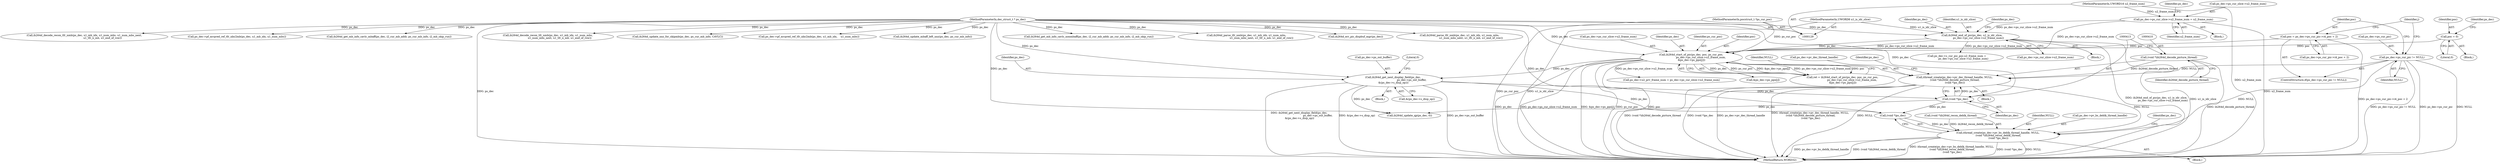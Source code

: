 digraph "0_Android_4a524d3a8ae9aa20c36430008e6bd429443f8f1d_1@API" {
"1000404" [label="(Call,ithread_create(ps_dec->pv_dec_thread_handle, NULL,\n (void *)ih264d_decode_picture_thread,\n (void *)ps_dec))"];
"1000276" [label="(Call,ps_dec->ps_cur_pic != NULL)"];
"1000409" [label="(Call,(void *)ih264d_decode_picture_thread)"];
"1000412" [label="(Call,(void *)ps_dec)"];
"1000357" [label="(Call,ih264d_get_next_display_field(ps_dec,\n                                              ps_dec->ps_out_buffer,\n &(ps_dec->s_disp_op)))"];
"1000318" [label="(Call,ih264d_start_of_pic(ps_dec, poc, ps_cur_poc,\n                        ps_dec->ps_cur_slice->u2_frame_num,\n &ps_dec->ps_pps[j]))"];
"1000227" [label="(Call,ih264d_end_of_pic(ps_dec, u1_is_idr_slice,\n                ps_dec->ps_cur_slice->u2_frame_num))"];
"1000130" [label="(MethodParameterIn,dec_struct_t * ps_dec)"];
"1000132" [label="(MethodParameterIn,UWORD8 u1_is_idr_slice)"];
"1000214" [label="(Call,ps_dec->ps_cur_slice->u2_frame_num = u2_frame_num)"];
"1000133" [label="(MethodParameterIn,UWORD16 u2_frame_num)"];
"1000250" [label="(Call,poc = 0)"];
"1000281" [label="(Call,poc = ps_dec->ps_cur_pic->i4_poc + 2)"];
"1000134" [label="(MethodParameterIn,pocstruct_t *ps_cur_poc)"];
"1000448" [label="(Call,ithread_create(ps_dec->pv_bs_deblk_thread_handle, NULL,\n (void *)ih264d_recon_deblk_thread,\n (void *)ps_dec))"];
"1000414" [label="(Identifier,ps_dec)"];
"1000226" [label="(Block,)"];
"1000251" [label="(Identifier,poc)"];
"1000409" [label="(Call,(void *)ih264d_decode_picture_thread)"];
"1000276" [label="(Call,ps_dec->ps_cur_pic != NULL)"];
"1000256" [label="(Identifier,ps_dec)"];
"1000358" [label="(Identifier,ps_dec)"];
"1000362" [label="(Call,&(ps_dec->s_disp_op))"];
"1000214" [label="(Call,ps_dec->ps_cur_slice->u2_frame_num = u2_frame_num)"];
"1000277" [label="(Call,ps_dec->ps_cur_pic)"];
"1000230" [label="(Call,ps_dec->ps_cur_slice->u2_frame_num)"];
"1000442" [label="(Block,)"];
"1000403" [label="(Block,)"];
"1000412" [label="(Call,(void *)ps_dec)"];
"1000461" [label="(Identifier,ps_dec)"];
"1000357" [label="(Call,ih264d_get_next_display_field(ps_dec,\n                                              ps_dec->ps_out_buffer,\n &(ps_dec->s_disp_op)))"];
"1000991" [label="(Call,ih264d_get_mb_info_cavlc_nonmbaff(ps_dec, i2_cur_mb_addr, ps_cur_mb_info, i2_mb_skip_run))"];
"1000220" [label="(Identifier,u2_frame_num)"];
"1000224" [label="(Identifier,ps_dec)"];
"1000356" [label="(Block,)"];
"1000322" [label="(Call,ps_dec->ps_cur_slice->u2_frame_num)"];
"1000887" [label="(Call,ih264d_update_qp(ps_dec, 0))"];
"1000456" [label="(Call,(void *)ps_dec)"];
"1000408" [label="(Identifier,NULL)"];
"1000327" [label="(Call,&ps_dec->ps_pps[j])"];
"1000453" [label="(Call,(void *)ih264d_recon_deblk_thread)"];
"1000281" [label="(Call,poc = ps_dec->ps_cur_pic->i4_poc + 2)"];
"1001171" [label="(Call,ih264d_parse_tfr_nmb(ps_dec, u1_mb_idx, u1_num_mbs,\n                                     u1_num_mbs_next, u1_tfr_n_mb, u1_end_of_row))"];
"1000319" [label="(Identifier,ps_dec)"];
"1000134" [label="(MethodParameterIn,pocstruct_t *ps_cur_poc)"];
"1000228" [label="(Identifier,ps_dec)"];
"1000132" [label="(MethodParameterIn,UWORD8 u1_is_idr_slice)"];
"1000235" [label="(Call,ps_dec->s_cur_pic_poc.u2_frame_num =\n                ps_dec->ps_cur_slice->u2_frame_num)"];
"1000252" [label="(Literal,0)"];
"1000452" [label="(Identifier,NULL)"];
"1000316" [label="(Call,ret = ih264d_start_of_pic(ps_dec, poc, ps_cur_poc,\n                        ps_dec->ps_cur_slice->u2_frame_num,\n &ps_dec->ps_pps[j]))"];
"1000405" [label="(Call,ps_dec->pv_dec_thread_handle)"];
"1000227" [label="(Call,ih264d_end_of_pic(ps_dec, u1_is_idr_slice,\n                ps_dec->ps_cur_slice->u2_frame_num))"];
"1000205" [label="(Call,ih264d_err_pic_dispbuf_mgr(ps_dec))"];
"1000449" [label="(Call,ps_dec->pv_bs_deblk_thread_handle)"];
"1000280" [label="(Identifier,NULL)"];
"1000411" [label="(Identifier,ih264d_decode_picture_thread)"];
"1000246" [label="(Block,)"];
"1000359" [label="(Call,ps_dec->ps_out_buffer)"];
"1001278" [label="(MethodReturn,WORD32)"];
"1000321" [label="(Identifier,ps_cur_poc)"];
"1000130" [label="(MethodParameterIn,dec_struct_t * ps_dec)"];
"1000631" [label="(Call,ih264d_parse_tfr_nmb(ps_dec, u1_mb_idx, u1_num_mbs,\n                            u1_num_mbs_next, u1_tfr_n_mb, u1_end_of_row))"];
"1000789" [label="(Call,ps_dec->u2_prv_frame_num = ps_dec->ps_cur_slice->u2_frame_num)"];
"1000229" [label="(Identifier,u1_is_idr_slice)"];
"1001185" [label="(Call,ih264d_decode_recon_tfr_nmb(ps_dec, u1_mb_idx, u1_num_mbs, u1_num_mbs_next,\n                                             u1_tfr_n_mb, u1_end_of_row))"];
"1000368" [label="(Literal,0)"];
"1001147" [label="(Call,ps_dec->pf_mvpred_ref_tfr_nby2mb(ps_dec, u1_mb_idx, u1_num_mbs))"];
"1000985" [label="(Call,ih264d_get_mb_info_cavlc_mbaff(ps_dec, i2_cur_mb_addr, ps_cur_mb_info, i2_mb_skip_run))"];
"1000238" [label="(Identifier,ps_dec)"];
"1000213" [label="(Block,)"];
"1000275" [label="(ControlStructure,if(ps_dec->ps_cur_pic != NULL))"];
"1000645" [label="(Call,ih264d_decode_recon_tfr_nmb(ps_dec, u1_mb_idx, u1_num_mbs,\n                             u1_num_mbs_next, u1_tfr_n_mb, u1_end_of_row))"];
"1000133" [label="(MethodParameterIn,UWORD16 u2_frame_num)"];
"1000318" [label="(Call,ih264d_start_of_pic(ps_dec, poc, ps_cur_poc,\n                        ps_dec->ps_cur_slice->u2_frame_num,\n &ps_dec->ps_pps[j]))"];
"1000250" [label="(Call,poc = 0)"];
"1001056" [label="(Call,ih264d_update_nnz_for_skipmb(ps_dec, ps_cur_mb_info, CAVLC))"];
"1000291" [label="(Identifier,j)"];
"1000584" [label="(Call,ps_dec->pf_mvpred_ref_tfr_nby2mb(ps_dec, u1_mb_idx,    u1_num_mbs))"];
"1000448" [label="(Call,ithread_create(ps_dec->pv_bs_deblk_thread_handle, NULL,\n (void *)ih264d_recon_deblk_thread,\n (void *)ps_dec))"];
"1000282" [label="(Identifier,poc)"];
"1000320" [label="(Identifier,poc)"];
"1001084" [label="(Call,ih264d_update_mbaff_left_nnz(ps_dec, ps_cur_mb_info))"];
"1000283" [label="(Call,ps_dec->ps_cur_pic->i4_poc + 2)"];
"1000417" [label="(Identifier,ps_dec)"];
"1000404" [label="(Call,ithread_create(ps_dec->pv_dec_thread_handle, NULL,\n (void *)ih264d_decode_picture_thread,\n (void *)ps_dec))"];
"1000215" [label="(Call,ps_dec->ps_cur_slice->u2_frame_num)"];
"1000404" -> "1000403"  [label="AST: "];
"1000404" -> "1000412"  [label="CFG: "];
"1000405" -> "1000404"  [label="AST: "];
"1000408" -> "1000404"  [label="AST: "];
"1000409" -> "1000404"  [label="AST: "];
"1000412" -> "1000404"  [label="AST: "];
"1000417" -> "1000404"  [label="CFG: "];
"1000404" -> "1001278"  [label="DDG: ps_dec->pv_dec_thread_handle"];
"1000404" -> "1001278"  [label="DDG: (void *)ih264d_decode_picture_thread"];
"1000404" -> "1001278"  [label="DDG: (void *)ps_dec"];
"1000404" -> "1001278"  [label="DDG: ithread_create(ps_dec->pv_dec_thread_handle, NULL,\n (void *)ih264d_decode_picture_thread,\n (void *)ps_dec)"];
"1000404" -> "1001278"  [label="DDG: NULL"];
"1000276" -> "1000404"  [label="DDG: NULL"];
"1000409" -> "1000404"  [label="DDG: ih264d_decode_picture_thread"];
"1000412" -> "1000404"  [label="DDG: ps_dec"];
"1000404" -> "1000448"  [label="DDG: NULL"];
"1000276" -> "1000275"  [label="AST: "];
"1000276" -> "1000280"  [label="CFG: "];
"1000277" -> "1000276"  [label="AST: "];
"1000280" -> "1000276"  [label="AST: "];
"1000282" -> "1000276"  [label="CFG: "];
"1000291" -> "1000276"  [label="CFG: "];
"1000276" -> "1001278"  [label="DDG: NULL"];
"1000276" -> "1001278"  [label="DDG: ps_dec->ps_cur_pic != NULL"];
"1000276" -> "1001278"  [label="DDG: ps_dec->ps_cur_pic"];
"1000276" -> "1000448"  [label="DDG: NULL"];
"1000409" -> "1000411"  [label="CFG: "];
"1000410" -> "1000409"  [label="AST: "];
"1000411" -> "1000409"  [label="AST: "];
"1000413" -> "1000409"  [label="CFG: "];
"1000409" -> "1001278"  [label="DDG: ih264d_decode_picture_thread"];
"1000412" -> "1000414"  [label="CFG: "];
"1000413" -> "1000412"  [label="AST: "];
"1000414" -> "1000412"  [label="AST: "];
"1000357" -> "1000412"  [label="DDG: ps_dec"];
"1000130" -> "1000412"  [label="DDG: ps_dec"];
"1000412" -> "1000456"  [label="DDG: ps_dec"];
"1000412" -> "1000887"  [label="DDG: ps_dec"];
"1000357" -> "1000356"  [label="AST: "];
"1000357" -> "1000362"  [label="CFG: "];
"1000358" -> "1000357"  [label="AST: "];
"1000359" -> "1000357"  [label="AST: "];
"1000362" -> "1000357"  [label="AST: "];
"1000368" -> "1000357"  [label="CFG: "];
"1000357" -> "1001278"  [label="DDG: ih264d_get_next_display_field(ps_dec,\n                                              ps_dec->ps_out_buffer,\n &(ps_dec->s_disp_op))"];
"1000357" -> "1001278"  [label="DDG: &(ps_dec->s_disp_op)"];
"1000357" -> "1001278"  [label="DDG: ps_dec->ps_out_buffer"];
"1000318" -> "1000357"  [label="DDG: ps_dec"];
"1000130" -> "1000357"  [label="DDG: ps_dec"];
"1000357" -> "1000456"  [label="DDG: ps_dec"];
"1000357" -> "1000887"  [label="DDG: ps_dec"];
"1000318" -> "1000316"  [label="AST: "];
"1000318" -> "1000327"  [label="CFG: "];
"1000319" -> "1000318"  [label="AST: "];
"1000320" -> "1000318"  [label="AST: "];
"1000321" -> "1000318"  [label="AST: "];
"1000322" -> "1000318"  [label="AST: "];
"1000327" -> "1000318"  [label="AST: "];
"1000316" -> "1000318"  [label="CFG: "];
"1000318" -> "1001278"  [label="DDG: ps_dec"];
"1000318" -> "1001278"  [label="DDG: ps_dec->ps_cur_slice->u2_frame_num"];
"1000318" -> "1001278"  [label="DDG: &ps_dec->ps_pps[j]"];
"1000318" -> "1001278"  [label="DDG: ps_cur_poc"];
"1000318" -> "1001278"  [label="DDG: poc"];
"1000318" -> "1000316"  [label="DDG: ps_dec"];
"1000318" -> "1000316"  [label="DDG: ps_cur_poc"];
"1000318" -> "1000316"  [label="DDG: &ps_dec->ps_pps[j]"];
"1000318" -> "1000316"  [label="DDG: ps_dec->ps_cur_slice->u2_frame_num"];
"1000318" -> "1000316"  [label="DDG: poc"];
"1000227" -> "1000318"  [label="DDG: ps_dec"];
"1000227" -> "1000318"  [label="DDG: ps_dec->ps_cur_slice->u2_frame_num"];
"1000130" -> "1000318"  [label="DDG: ps_dec"];
"1000250" -> "1000318"  [label="DDG: poc"];
"1000281" -> "1000318"  [label="DDG: poc"];
"1000134" -> "1000318"  [label="DDG: ps_cur_poc"];
"1000214" -> "1000318"  [label="DDG: ps_dec->ps_cur_slice->u2_frame_num"];
"1000318" -> "1000789"  [label="DDG: ps_dec->ps_cur_slice->u2_frame_num"];
"1000227" -> "1000226"  [label="AST: "];
"1000227" -> "1000230"  [label="CFG: "];
"1000228" -> "1000227"  [label="AST: "];
"1000229" -> "1000227"  [label="AST: "];
"1000230" -> "1000227"  [label="AST: "];
"1000238" -> "1000227"  [label="CFG: "];
"1000227" -> "1001278"  [label="DDG: ih264d_end_of_pic(ps_dec, u1_is_idr_slice,\n                ps_dec->ps_cur_slice->u2_frame_num)"];
"1000227" -> "1001278"  [label="DDG: u1_is_idr_slice"];
"1000130" -> "1000227"  [label="DDG: ps_dec"];
"1000132" -> "1000227"  [label="DDG: u1_is_idr_slice"];
"1000214" -> "1000227"  [label="DDG: ps_dec->ps_cur_slice->u2_frame_num"];
"1000227" -> "1000235"  [label="DDG: ps_dec->ps_cur_slice->u2_frame_num"];
"1000130" -> "1000129"  [label="AST: "];
"1000130" -> "1001278"  [label="DDG: ps_dec"];
"1000130" -> "1000205"  [label="DDG: ps_dec"];
"1000130" -> "1000456"  [label="DDG: ps_dec"];
"1000130" -> "1000584"  [label="DDG: ps_dec"];
"1000130" -> "1000631"  [label="DDG: ps_dec"];
"1000130" -> "1000645"  [label="DDG: ps_dec"];
"1000130" -> "1000887"  [label="DDG: ps_dec"];
"1000130" -> "1000985"  [label="DDG: ps_dec"];
"1000130" -> "1000991"  [label="DDG: ps_dec"];
"1000130" -> "1001056"  [label="DDG: ps_dec"];
"1000130" -> "1001084"  [label="DDG: ps_dec"];
"1000130" -> "1001147"  [label="DDG: ps_dec"];
"1000130" -> "1001171"  [label="DDG: ps_dec"];
"1000130" -> "1001185"  [label="DDG: ps_dec"];
"1000132" -> "1000129"  [label="AST: "];
"1000132" -> "1001278"  [label="DDG: u1_is_idr_slice"];
"1000214" -> "1000213"  [label="AST: "];
"1000214" -> "1000220"  [label="CFG: "];
"1000215" -> "1000214"  [label="AST: "];
"1000220" -> "1000214"  [label="AST: "];
"1000224" -> "1000214"  [label="CFG: "];
"1000214" -> "1001278"  [label="DDG: u2_frame_num"];
"1000133" -> "1000214"  [label="DDG: u2_frame_num"];
"1000133" -> "1000129"  [label="AST: "];
"1000133" -> "1001278"  [label="DDG: u2_frame_num"];
"1000250" -> "1000246"  [label="AST: "];
"1000250" -> "1000252"  [label="CFG: "];
"1000251" -> "1000250"  [label="AST: "];
"1000252" -> "1000250"  [label="AST: "];
"1000256" -> "1000250"  [label="CFG: "];
"1000281" -> "1000275"  [label="AST: "];
"1000281" -> "1000283"  [label="CFG: "];
"1000282" -> "1000281"  [label="AST: "];
"1000283" -> "1000281"  [label="AST: "];
"1000291" -> "1000281"  [label="CFG: "];
"1000281" -> "1001278"  [label="DDG: ps_dec->ps_cur_pic->i4_poc + 2"];
"1000134" -> "1000129"  [label="AST: "];
"1000134" -> "1001278"  [label="DDG: ps_cur_poc"];
"1000448" -> "1000442"  [label="AST: "];
"1000448" -> "1000456"  [label="CFG: "];
"1000449" -> "1000448"  [label="AST: "];
"1000452" -> "1000448"  [label="AST: "];
"1000453" -> "1000448"  [label="AST: "];
"1000456" -> "1000448"  [label="AST: "];
"1000461" -> "1000448"  [label="CFG: "];
"1000448" -> "1001278"  [label="DDG: NULL"];
"1000448" -> "1001278"  [label="DDG: ps_dec->pv_bs_deblk_thread_handle"];
"1000448" -> "1001278"  [label="DDG: (void *)ih264d_recon_deblk_thread"];
"1000448" -> "1001278"  [label="DDG: ithread_create(ps_dec->pv_bs_deblk_thread_handle, NULL,\n (void *)ih264d_recon_deblk_thread,\n (void *)ps_dec)"];
"1000448" -> "1001278"  [label="DDG: (void *)ps_dec"];
"1000453" -> "1000448"  [label="DDG: ih264d_recon_deblk_thread"];
"1000456" -> "1000448"  [label="DDG: ps_dec"];
}
